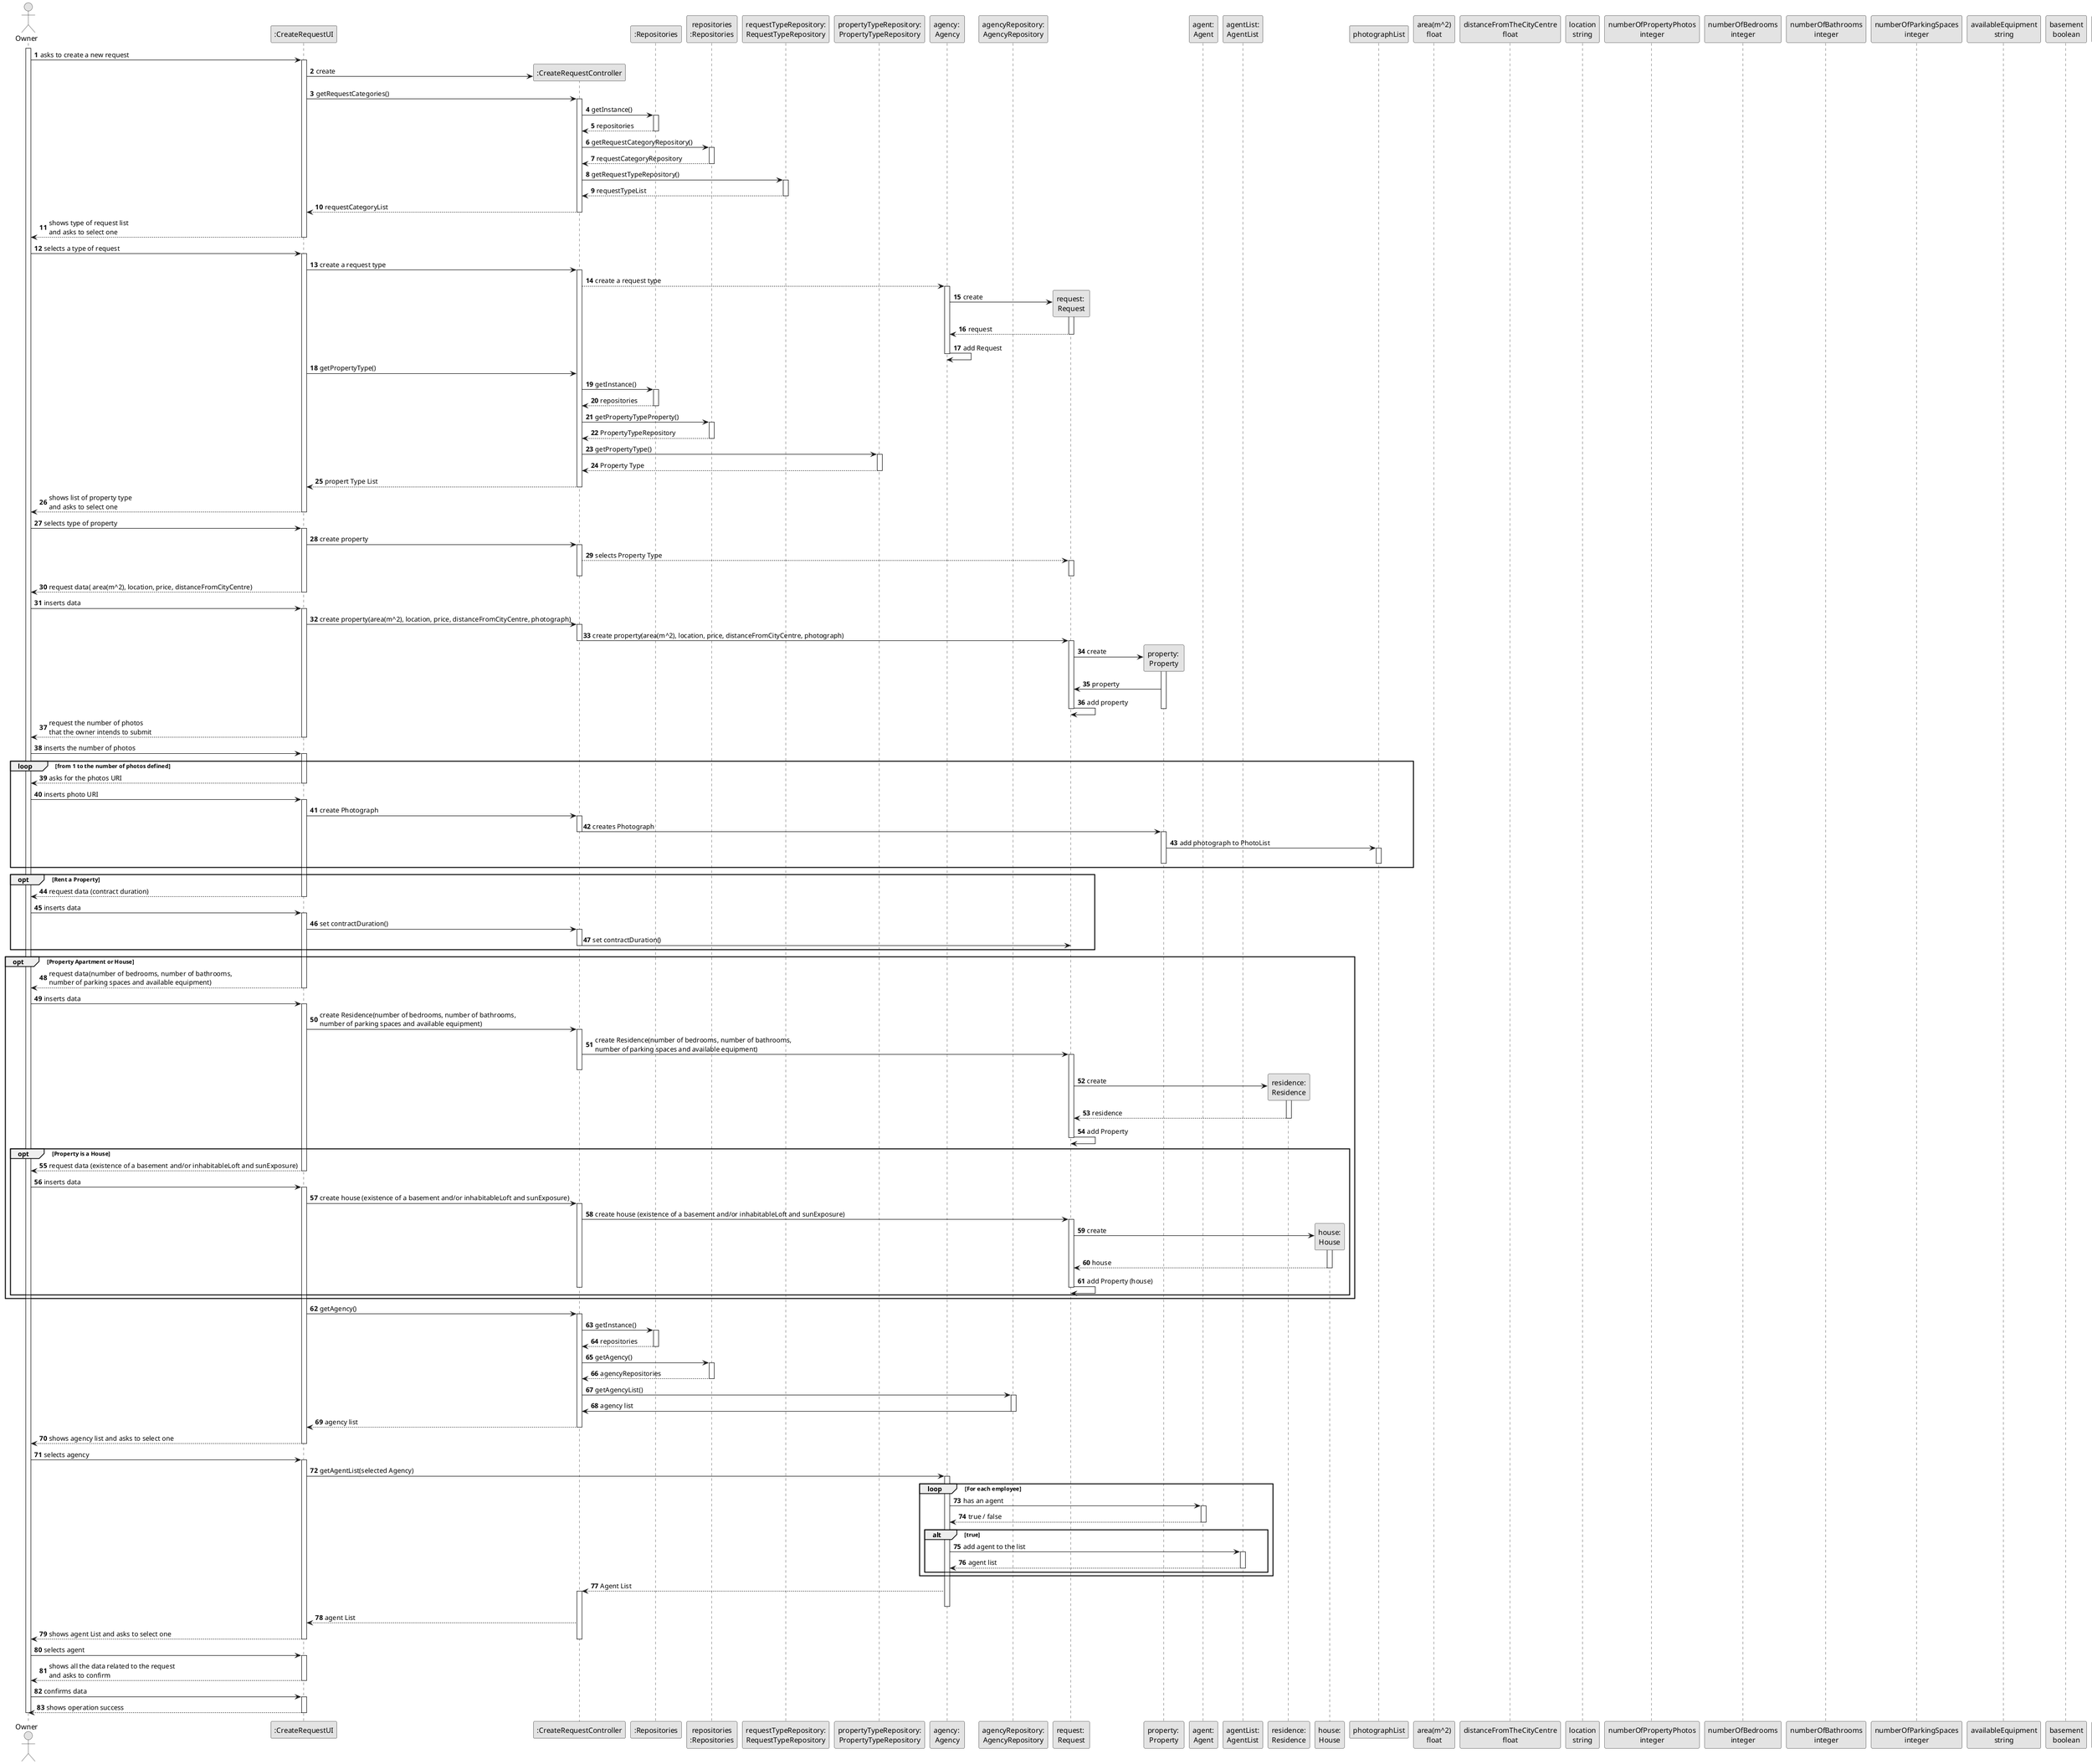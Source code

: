 @startuml
skinparam monochrome true
skinparam packageStyle rectangle
skinparam shadowing false

autonumber

'hide footbox
actor "Owner" as ADM
participant ":CreateRequestUI" as UI
participant ":CreateRequestController" as CTRL
participant ":Repositories" as Rep
participant "repositories\n:Repositories" as PLAT
participant "requestTypeRepository:\nRequestTypeRepository" as TaskCategoryRepository
participant "propertyTypeRepository:\nPropertyTypeRepository" as ProType
participant "agency: \nAgency" as A
participant "agencyRepository:\nAgencyRepository" as ARep
participant "request: \nRequest" as Req
participant "property: \nProperty" as Prop
participant "agent:\nAgent" as Agent
participant "agentList:\nAgentList" as AgList
participant "residence:\nResidence" as R
participant "house:\nHouse" as House
participant "photographList" as PhotoList
participant "area(m^2)\nfloat"
participant "distanceFromTheCityCentre\nfloat"
participant "location\nstring"
participant "numberOfPropertyPhotos\ninteger"
participant "numberOfBedrooms\ninteger"
participant "numberOfBathrooms\ninteger"
participant "numberOfParkingSpaces\ninteger"
participant "availableEquipment\nstring"
participant "basement\nboolean"
participant "inhabitableLoft\nboolean"
participant "sunExposure\nstring"
participant "price\nfloat"
participant "contractDuration\ninteger"

activate ADM

        ADM -> UI : asks to create a new request

        activate UI

            UI -> CTRL** : create
            UI -> CTRL : getRequestCategories()
            activate CTRL

                CTRL -> Rep : getInstance()
                activate Rep

                    Rep --> CTRL: repositories
                deactivate Rep

                CTRL -> PLAT : getRequestCategoryRepository()
                activate PLAT

                    PLAT --> CTRL: requestCategoryRepository
                deactivate PLAT

                CTRL -> TaskCategoryRepository : getRequestTypeRepository()
                activate TaskCategoryRepository

                    TaskCategoryRepository --> CTRL : requestTypeList
                deactivate TaskCategoryRepository

                CTRL --> UI : requestCategoryList
            deactivate CTRL

            UI --> ADM : shows type of request list \nand asks to select one
        deactivate UI

    ADM -> UI : selects a type of request
    activate UI

    UI -> CTRL : create a request type
        activate CTRL

    CTRL --> A : create a request type
    activate A

    A -> Req** : create
    activate Req

    Req --> A : request
    deactivate Req

    A -> A : add Request

    deactivate A

    UI -> CTRL : getPropertyType()

    CTRL -> Rep : getInstance()
                    activate Rep

                        Rep --> CTRL: repositories
                    deactivate Rep

    CTRL -> PLAT : getPropertyTypeProperty()
    activate PLAT

    PLAT --> CTRL : PropertyTypeRepository
    deactivate PLAT

    CTRL -> ProType :getPropertyType()
    activate ProType

    ProType --> CTRL : Property Type
    deactivate ProType

    CTRL --> UI : propert Type List
    deactivate CTRL

        UI --> ADM : shows list of property type \nand asks to select one
    deactivate A
    deactivate UI

    ADM -> UI : selects type of property
    activate UI

        UI -> CTRL : create property
        activate CTRL

        CTRL --> Req :selects Property Type
        activate Req

        deactivate Req
        deactivate CTRL

        UI --> ADM : request data( area(m^2), location, price, distanceFromCityCentre)
    deactivate UI

    ADM -> UI : inserts data
    activate UI

        UI -> CTRL : create property(area(m^2), location, price, distanceFromCityCentre, photograph)
        activate CTRL

        CTRL -> Req : create property(area(m^2), location, price, distanceFromCityCentre, photograph)
        deactivate CTRL
    activate Req

    Req -> Prop**: create
    activate Prop

    Prop -> Req:  property
    Req -> Req :add property
    deactivate Prop
    deactivate Req

    UI --> ADM :  request the number of photos \nthat the owner intends to submit
    deactivate UI

    ADM -> UI : inserts the number of photos

    activate UI
    loop from 1 to the number of photos defined
    UI --> ADM : asks for the photos URI

    deactivate UI

    ADM -> UI : inserts photo URI
    activate UI

    UI -> CTRL : create Photograph
    activate CTRL

            CTRL -> Prop: creates Photograph
            deactivate CTRL

    activate Prop


    Prop -> PhotoList :  add photograph to PhotoList
    activate PhotoList
    deactivate Prop
    deactivate PhotoList
    end

    opt Rent a Property
    UI-->ADM : request data (contract duration)
    deactivate UI
    ADM -> UI : inserts data
    activate UI
    UI-> CTRL : set contractDuration()
    activate CTRL

    CTRL -> Req : set contractDuration()
    deactivate CTRL
    end

    opt Property Apartment or House

        UI--> ADM : request data(number of bedrooms, number of bathrooms, \nnumber of parking spaces and available equipment)
     deactivate UI

     ADM -> UI : inserts data
     activate UI
     UI-> CTRL : create Residence(number of bedrooms, number of bathrooms, \nnumber of parking spaces and available equipment)
     activate CTRL

     CTRL -> Req : create Residence(number of bedrooms, number of bathrooms, \nnumber of parking spaces and available equipment)
     activate Req
    deactivate CTRL

    Req -> R** : create
    activate R

    R --> Req : residence
    deactivate R
    Req-> Req : add Property
     deactivate Req


    opt Property is a House
    UI --> ADM : request data (existence of a basement and/or inhabitableLoft and sunExposure)
    deactivate UI
    ADM-> UI : inserts data
    activate UI
    UI-> CTRL : create house (existence of a basement and/or inhabitableLoft and sunExposure)
    activate CTRL

    CTRL -> Req : create house (existence of a basement and/or inhabitableLoft and sunExposure)
    activate Req

    Req -> House** : create
    activate House

    House --> Req: house
    deactivate House
    Req -> Req :add Property (house)
    deactivate Req
    deactivate CTRL
    end

    end
    UI -> CTRL : getAgency()
    activate CTRL
    CTRL -> Rep : getInstance()
                    activate Rep

                        Rep --> CTRL: repositories
                    deactivate Rep
    CTRL -> PLAT : getAgency()
    activate PLAT
    PLAT--> CTRL : agencyRepositories
    deactivate PLAT
    CTRL -> ARep : getAgencyList()
    activate ARep

    ARep -> CTRL : agency list
    deactivate ARep
    CTRL --> UI : agency list
 deactivate CTRL
 UI --> ADM : shows agency list and asks to select one

 deactivate UI

    ADM -> UI : selects agency
    activate UI

    UI -> A : getAgentList(selected Agency)
    activate A
    loop For each employee
    A-> Agent : has an agent
    activate Agent

    Agent --> A : true / false
    deactivate Agent
    alt true
    A-> AgList :add agent to the list
    activate AgList

    AgList --> A : agent list
    deactivate AgList
    end

    end
    A --> CTRL : Agent List
    activate CTRL
    deactivate A
    CTRL --> UI : agent List
    UI --> ADM : shows agent List and asks to select one
    deactivate CTRL
    deactivate UI
    ADM -> UI : selects agent
    activate UI

    UI --> ADM : shows all the data related to the request \nand asks to confirm
    deactivate UI
    ADM -> UI : confirms data
    activate UI

    UI --> ADM : shows operation success
    deactivate UI
    deactivate ADM
    @enduml